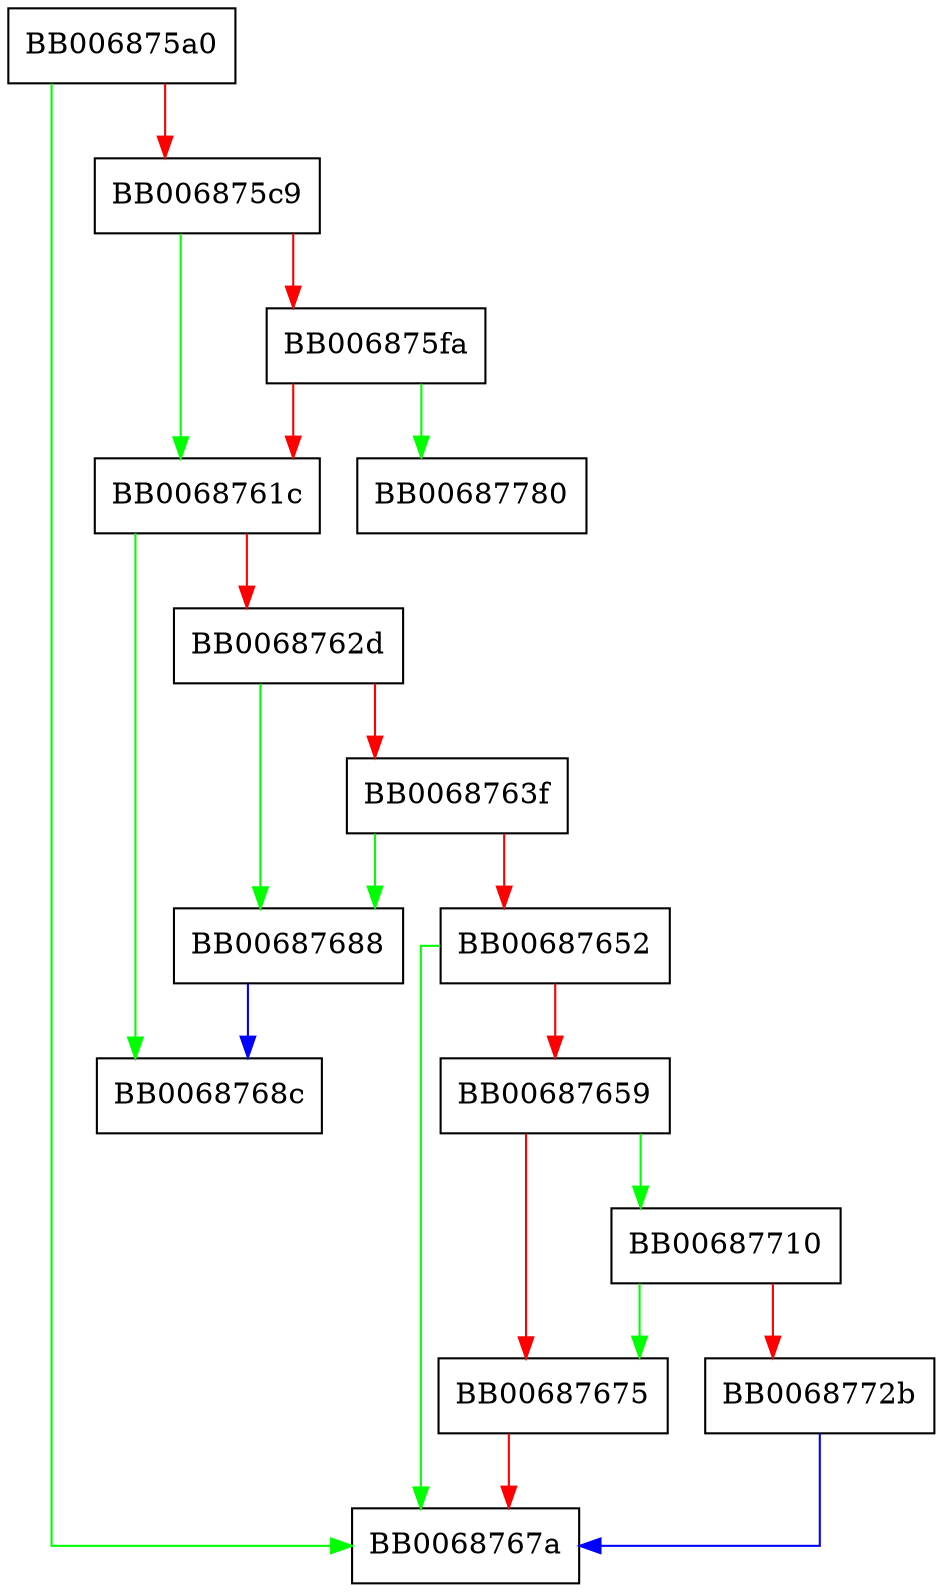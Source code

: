digraph X509_PUBKEY_dup {
  node [shape="box"];
  graph [splines=ortho];
  BB006875a0 -> BB0068767a [color="green"];
  BB006875a0 -> BB006875c9 [color="red"];
  BB006875c9 -> BB0068761c [color="green"];
  BB006875c9 -> BB006875fa [color="red"];
  BB006875fa -> BB00687780 [color="green"];
  BB006875fa -> BB0068761c [color="red"];
  BB0068761c -> BB0068768c [color="green"];
  BB0068761c -> BB0068762d [color="red"];
  BB0068762d -> BB00687688 [color="green"];
  BB0068762d -> BB0068763f [color="red"];
  BB0068763f -> BB00687688 [color="green"];
  BB0068763f -> BB00687652 [color="red"];
  BB00687652 -> BB0068767a [color="green"];
  BB00687652 -> BB00687659 [color="red"];
  BB00687659 -> BB00687710 [color="green"];
  BB00687659 -> BB00687675 [color="red"];
  BB00687675 -> BB0068767a [color="red"];
  BB00687688 -> BB0068768c [color="blue"];
  BB00687710 -> BB00687675 [color="green"];
  BB00687710 -> BB0068772b [color="red"];
  BB0068772b -> BB0068767a [color="blue"];
}